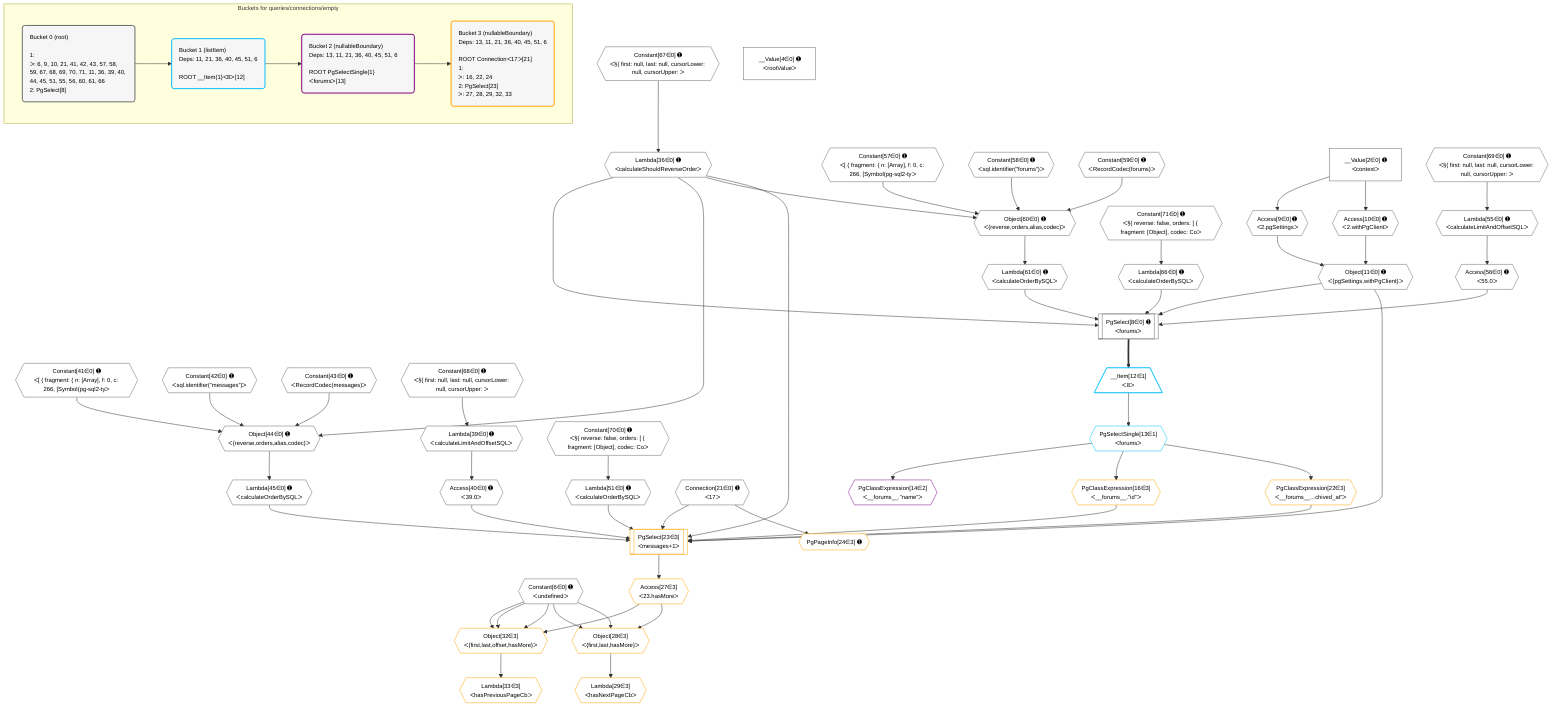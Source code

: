 %%{init: {'themeVariables': { 'fontSize': '12px'}}}%%
graph TD
    classDef path fill:#eee,stroke:#000,color:#000
    classDef plan fill:#fff,stroke-width:1px,color:#000
    classDef itemplan fill:#fff,stroke-width:2px,color:#000
    classDef unbatchedplan fill:#dff,stroke-width:1px,color:#000
    classDef sideeffectplan fill:#fcc,stroke-width:2px,color:#000
    classDef bucket fill:#f6f6f6,color:#000,stroke-width:2px,text-align:left


    %% plan dependencies
    PgSelect8[["PgSelect[8∈0] ➊<br />ᐸforumsᐳ"]]:::plan
    Object11{{"Object[11∈0] ➊<br />ᐸ{pgSettings,withPgClient}ᐳ"}}:::plan
    Lambda36{{"Lambda[36∈0] ➊<br />ᐸcalculateShouldReverseOrderᐳ"}}:::plan
    Access56{{"Access[56∈0] ➊<br />ᐸ55.0ᐳ"}}:::plan
    Lambda61{{"Lambda[61∈0] ➊<br />ᐸcalculateOrderBySQLᐳ"}}:::plan
    Lambda66{{"Lambda[66∈0] ➊<br />ᐸcalculateOrderBySQLᐳ"}}:::plan
    Object11 & Lambda36 & Access56 & Lambda61 & Lambda66 --> PgSelect8
    Object44{{"Object[44∈0] ➊<br />ᐸ{reverse,orders,alias,codec}ᐳ"}}:::plan
    Constant41{{"Constant[41∈0] ➊<br />ᐸ[ { fragment: { n: [Array], f: 0, c: 266, [Symbol(pg-sql2-tyᐳ"}}:::plan
    Constant42{{"Constant[42∈0] ➊<br />ᐸsql.identifier(”messages”)ᐳ"}}:::plan
    Constant43{{"Constant[43∈0] ➊<br />ᐸRecordCodec(messages)ᐳ"}}:::plan
    Lambda36 & Constant41 & Constant42 & Constant43 --> Object44
    Object60{{"Object[60∈0] ➊<br />ᐸ{reverse,orders,alias,codec}ᐳ"}}:::plan
    Constant57{{"Constant[57∈0] ➊<br />ᐸ[ { fragment: { n: [Array], f: 0, c: 266, [Symbol(pg-sql2-tyᐳ"}}:::plan
    Constant58{{"Constant[58∈0] ➊<br />ᐸsql.identifier(”forums”)ᐳ"}}:::plan
    Constant59{{"Constant[59∈0] ➊<br />ᐸRecordCodec(forums)ᐳ"}}:::plan
    Lambda36 & Constant57 & Constant58 & Constant59 --> Object60
    Access9{{"Access[9∈0] ➊<br />ᐸ2.pgSettingsᐳ"}}:::plan
    Access10{{"Access[10∈0] ➊<br />ᐸ2.withPgClientᐳ"}}:::plan
    Access9 & Access10 --> Object11
    __Value2["__Value[2∈0] ➊<br />ᐸcontextᐳ"]:::plan
    __Value2 --> Access9
    __Value2 --> Access10
    Constant67{{"Constant[67∈0] ➊<br />ᐸ§{ first: null, last: null, cursorLower: null, cursorUpper: ᐳ"}}:::plan
    Constant67 --> Lambda36
    Lambda39{{"Lambda[39∈0] ➊<br />ᐸcalculateLimitAndOffsetSQLᐳ"}}:::plan
    Constant68{{"Constant[68∈0] ➊<br />ᐸ§{ first: null, last: null, cursorLower: null, cursorUpper: ᐳ"}}:::plan
    Constant68 --> Lambda39
    Access40{{"Access[40∈0] ➊<br />ᐸ39.0ᐳ"}}:::plan
    Lambda39 --> Access40
    Lambda45{{"Lambda[45∈0] ➊<br />ᐸcalculateOrderBySQLᐳ"}}:::plan
    Object44 --> Lambda45
    Lambda51{{"Lambda[51∈0] ➊<br />ᐸcalculateOrderBySQLᐳ"}}:::plan
    Constant70{{"Constant[70∈0] ➊<br />ᐸ§{ reverse: false, orders: [ { fragment: [Object], codec: Coᐳ"}}:::plan
    Constant70 --> Lambda51
    Lambda55{{"Lambda[55∈0] ➊<br />ᐸcalculateLimitAndOffsetSQLᐳ"}}:::plan
    Constant69{{"Constant[69∈0] ➊<br />ᐸ§{ first: null, last: null, cursorLower: null, cursorUpper: ᐳ"}}:::plan
    Constant69 --> Lambda55
    Lambda55 --> Access56
    Object60 --> Lambda61
    Constant71{{"Constant[71∈0] ➊<br />ᐸ§{ reverse: false, orders: [ { fragment: [Object], codec: Coᐳ"}}:::plan
    Constant71 --> Lambda66
    __Value4["__Value[4∈0] ➊<br />ᐸrootValueᐳ"]:::plan
    Constant6{{"Constant[6∈0] ➊<br />ᐸundefinedᐳ"}}:::plan
    Connection21{{"Connection[21∈0] ➊<br />ᐸ17ᐳ"}}:::plan
    __Item12[/"__Item[12∈1]<br />ᐸ8ᐳ"\]:::itemplan
    PgSelect8 ==> __Item12
    PgSelectSingle13{{"PgSelectSingle[13∈1]<br />ᐸforumsᐳ"}}:::plan
    __Item12 --> PgSelectSingle13
    PgClassExpression14{{"PgClassExpression[14∈2]<br />ᐸ__forums__.”name”ᐳ"}}:::plan
    PgSelectSingle13 --> PgClassExpression14
    PgSelect23[["PgSelect[23∈3]<br />ᐸmessages+1ᐳ"]]:::plan
    PgClassExpression16{{"PgClassExpression[16∈3]<br />ᐸ__forums__.”id”ᐳ"}}:::plan
    PgClassExpression22{{"PgClassExpression[22∈3]<br />ᐸ__forums__...chived_at”ᐳ"}}:::plan
    Object11 & PgClassExpression16 & PgClassExpression22 & Connection21 & Lambda36 & Access40 & Lambda45 & Lambda51 --> PgSelect23
    Object32{{"Object[32∈3]<br />ᐸ{first,last,offset,hasMore}ᐳ"}}:::plan
    Access27{{"Access[27∈3]<br />ᐸ23.hasMoreᐳ"}}:::plan
    Constant6 & Constant6 & Constant6 & Access27 --> Object32
    Object28{{"Object[28∈3]<br />ᐸ{first,last,hasMore}ᐳ"}}:::plan
    Constant6 & Constant6 & Access27 --> Object28
    PgSelectSingle13 --> PgClassExpression16
    PgSelectSingle13 --> PgClassExpression22
    PgPageInfo24{{"PgPageInfo[24∈3] ➊"}}:::plan
    Connection21 --> PgPageInfo24
    PgSelect23 --> Access27
    Lambda29{{"Lambda[29∈3]<br />ᐸhasNextPageCbᐳ"}}:::plan
    Object28 --> Lambda29
    Lambda33{{"Lambda[33∈3]<br />ᐸhasPreviousPageCbᐳ"}}:::plan
    Object32 --> Lambda33

    %% define steps

    subgraph "Buckets for queries/connections/empty"
    Bucket0("Bucket 0 (root)<br /><br />1: <br />ᐳ: 6, 9, 10, 21, 41, 42, 43, 57, 58, 59, 67, 68, 69, 70, 71, 11, 36, 39, 40, 44, 45, 51, 55, 56, 60, 61, 66<br />2: PgSelect[8]"):::bucket
    classDef bucket0 stroke:#696969
    class Bucket0,__Value2,__Value4,Constant6,PgSelect8,Access9,Access10,Object11,Connection21,Lambda36,Lambda39,Access40,Constant41,Constant42,Constant43,Object44,Lambda45,Lambda51,Lambda55,Access56,Constant57,Constant58,Constant59,Object60,Lambda61,Lambda66,Constant67,Constant68,Constant69,Constant70,Constant71 bucket0
    Bucket1("Bucket 1 (listItem)<br />Deps: 11, 21, 36, 40, 45, 51, 6<br /><br />ROOT __Item{1}ᐸ8ᐳ[12]"):::bucket
    classDef bucket1 stroke:#00bfff
    class Bucket1,__Item12,PgSelectSingle13 bucket1
    Bucket2("Bucket 2 (nullableBoundary)<br />Deps: 13, 11, 21, 36, 40, 45, 51, 6<br /><br />ROOT PgSelectSingle{1}ᐸforumsᐳ[13]"):::bucket
    classDef bucket2 stroke:#7f007f
    class Bucket2,PgClassExpression14 bucket2
    Bucket3("Bucket 3 (nullableBoundary)<br />Deps: 13, 11, 21, 36, 40, 45, 51, 6<br /><br />ROOT Connectionᐸ17ᐳ[21]<br />1: <br />ᐳ: 16, 22, 24<br />2: PgSelect[23]<br />ᐳ: 27, 28, 29, 32, 33"):::bucket
    classDef bucket3 stroke:#ffa500
    class Bucket3,PgClassExpression16,PgClassExpression22,PgSelect23,PgPageInfo24,Access27,Object28,Lambda29,Object32,Lambda33 bucket3
    Bucket0 --> Bucket1
    Bucket1 --> Bucket2
    Bucket2 --> Bucket3
    end